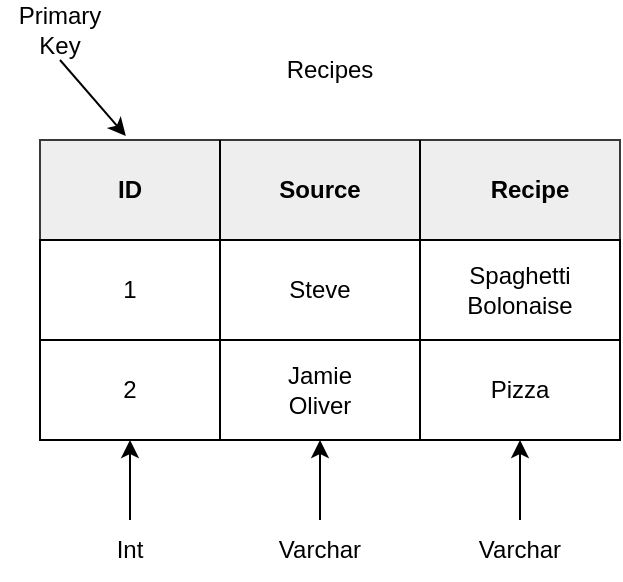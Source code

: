 <mxfile version="15.7.3" type="device"><diagram id="RP56wyhIfCfu5A_9-3iJ" name="Recipes"><mxGraphModel dx="460" dy="752" grid="1" gridSize="10" guides="1" tooltips="1" connect="1" arrows="1" fold="1" page="1" pageScale="1" pageWidth="827" pageHeight="1169" math="0" shadow="0"><root><mxCell id="0"/><mxCell id="1" parent="0"/><mxCell id="Mw5u-zglT8diLsSA-G2s-2" value="" style="rounded=0;whiteSpace=wrap;html=1;fillColor=#eeeeee;strokeColor=#36393d;" parent="1" vertex="1"><mxGeometry x="120" y="180" width="290" height="50" as="geometry"/></mxCell><mxCell id="Mw5u-zglT8diLsSA-G2s-3" value="" style="rounded=0;whiteSpace=wrap;html=1;" parent="1" vertex="1"><mxGeometry x="120" y="230" width="290" height="50" as="geometry"/></mxCell><mxCell id="Mw5u-zglT8diLsSA-G2s-4" value="" style="rounded=0;whiteSpace=wrap;html=1;" parent="1" vertex="1"><mxGeometry x="120" y="280" width="290" height="50" as="geometry"/></mxCell><mxCell id="Mw5u-zglT8diLsSA-G2s-8" value="" style="endArrow=none;html=1;" parent="1" edge="1"><mxGeometry width="50" height="50" relative="1" as="geometry"><mxPoint x="210" y="330" as="sourcePoint"/><mxPoint x="210" y="180" as="targetPoint"/></mxGeometry></mxCell><mxCell id="Mw5u-zglT8diLsSA-G2s-9" value="" style="endArrow=none;html=1;" parent="1" edge="1"><mxGeometry width="50" height="50" relative="1" as="geometry"><mxPoint x="310" y="330" as="sourcePoint"/><mxPoint x="310" y="180" as="targetPoint"/></mxGeometry></mxCell><mxCell id="Mw5u-zglT8diLsSA-G2s-16" value="ID" style="text;html=1;strokeColor=none;fillColor=none;align=center;verticalAlign=middle;whiteSpace=wrap;rounded=0;fontStyle=1" parent="1" vertex="1"><mxGeometry x="150" y="195" width="30" height="20" as="geometry"/></mxCell><mxCell id="Mw5u-zglT8diLsSA-G2s-17" value="Source" style="text;html=1;strokeColor=none;fillColor=none;align=center;verticalAlign=middle;whiteSpace=wrap;rounded=0;fontStyle=1" parent="1" vertex="1"><mxGeometry x="230" y="195" width="60" height="20" as="geometry"/></mxCell><mxCell id="Mw5u-zglT8diLsSA-G2s-19" value="Recipe" style="text;html=1;strokeColor=none;fillColor=none;align=center;verticalAlign=middle;whiteSpace=wrap;rounded=0;fontStyle=1" parent="1" vertex="1"><mxGeometry x="330" y="195" width="70" height="20" as="geometry"/></mxCell><mxCell id="Mw5u-zglT8diLsSA-G2s-20" value="1" style="text;html=1;strokeColor=none;fillColor=none;align=center;verticalAlign=middle;whiteSpace=wrap;rounded=0;fontStyle=0" parent="1" vertex="1"><mxGeometry x="140" y="245" width="50" height="20" as="geometry"/></mxCell><mxCell id="Mw5u-zglT8diLsSA-G2s-21" value="Spaghetti Bolonaise" style="text;html=1;strokeColor=none;fillColor=none;align=center;verticalAlign=middle;whiteSpace=wrap;rounded=0;" parent="1" vertex="1"><mxGeometry x="340" y="245" width="40" height="20" as="geometry"/></mxCell><mxCell id="YxDqqz4a8kiLNphmDd-M-1" value="Steve" style="text;html=1;strokeColor=none;fillColor=none;align=center;verticalAlign=middle;whiteSpace=wrap;rounded=0;" parent="1" vertex="1"><mxGeometry x="230" y="245" width="60" height="20" as="geometry"/></mxCell><mxCell id="YxDqqz4a8kiLNphmDd-M-3" value="2" style="text;html=1;strokeColor=none;fillColor=none;align=center;verticalAlign=middle;whiteSpace=wrap;rounded=0;fontStyle=0" parent="1" vertex="1"><mxGeometry x="145" y="295" width="40" height="20" as="geometry"/></mxCell><mxCell id="YxDqqz4a8kiLNphmDd-M-4" value="Jamie Oliver" style="text;html=1;strokeColor=none;fillColor=none;align=center;verticalAlign=middle;whiteSpace=wrap;rounded=0;" parent="1" vertex="1"><mxGeometry x="230" y="295" width="60" height="20" as="geometry"/></mxCell><mxCell id="YxDqqz4a8kiLNphmDd-M-5" value="Pizza" style="text;html=1;strokeColor=none;fillColor=none;align=center;verticalAlign=middle;whiteSpace=wrap;rounded=0;" parent="1" vertex="1"><mxGeometry x="340" y="295" width="40" height="20" as="geometry"/></mxCell><mxCell id="Xv3OheRHO1ebuaW0uMJO-2" value="Primary Key" style="text;html=1;strokeColor=none;fillColor=none;align=center;verticalAlign=middle;whiteSpace=wrap;rounded=0;" vertex="1" parent="1"><mxGeometry x="100" y="110" width="60" height="30" as="geometry"/></mxCell><mxCell id="Xv3OheRHO1ebuaW0uMJO-3" value="" style="endArrow=classic;html=1;rounded=0;exitX=0.5;exitY=1;exitDx=0;exitDy=0;entryX=0.148;entryY=-0.04;entryDx=0;entryDy=0;entryPerimeter=0;" edge="1" parent="1" source="Xv3OheRHO1ebuaW0uMJO-2" target="Mw5u-zglT8diLsSA-G2s-2"><mxGeometry width="50" height="50" relative="1" as="geometry"><mxPoint x="150" y="160" as="sourcePoint"/><mxPoint x="200" y="110" as="targetPoint"/></mxGeometry></mxCell><mxCell id="Xv3OheRHO1ebuaW0uMJO-4" value="Recipes" style="text;html=1;strokeColor=none;fillColor=none;align=center;verticalAlign=middle;whiteSpace=wrap;rounded=0;" vertex="1" parent="1"><mxGeometry x="235" y="130" width="60" height="30" as="geometry"/></mxCell><mxCell id="Xv3OheRHO1ebuaW0uMJO-6" value="Int" style="text;html=1;strokeColor=none;fillColor=none;align=center;verticalAlign=middle;whiteSpace=wrap;rounded=0;" vertex="1" parent="1"><mxGeometry x="135" y="370" width="60" height="30" as="geometry"/></mxCell><mxCell id="Xv3OheRHO1ebuaW0uMJO-8" value="" style="endArrow=classic;html=1;rounded=0;exitX=0.5;exitY=0;exitDx=0;exitDy=0;" edge="1" parent="1" source="Xv3OheRHO1ebuaW0uMJO-6"><mxGeometry width="50" height="50" relative="1" as="geometry"><mxPoint x="180" y="470" as="sourcePoint"/><mxPoint x="165" y="330" as="targetPoint"/></mxGeometry></mxCell><mxCell id="Xv3OheRHO1ebuaW0uMJO-9" value="Varchar" style="text;html=1;strokeColor=none;fillColor=none;align=center;verticalAlign=middle;whiteSpace=wrap;rounded=0;" vertex="1" parent="1"><mxGeometry x="230" y="370" width="60" height="30" as="geometry"/></mxCell><mxCell id="Xv3OheRHO1ebuaW0uMJO-10" value="Varchar" style="text;html=1;strokeColor=none;fillColor=none;align=center;verticalAlign=middle;whiteSpace=wrap;rounded=0;" vertex="1" parent="1"><mxGeometry x="330" y="370" width="60" height="30" as="geometry"/></mxCell><mxCell id="Xv3OheRHO1ebuaW0uMJO-11" value="" style="endArrow=classic;html=1;rounded=0;exitX=0.5;exitY=0;exitDx=0;exitDy=0;" edge="1" parent="1" source="Xv3OheRHO1ebuaW0uMJO-9"><mxGeometry width="50" height="50" relative="1" as="geometry"><mxPoint x="250" y="450" as="sourcePoint"/><mxPoint x="260" y="330" as="targetPoint"/></mxGeometry></mxCell><mxCell id="Xv3OheRHO1ebuaW0uMJO-12" value="" style="endArrow=classic;html=1;rounded=0;exitX=0.5;exitY=0;exitDx=0;exitDy=0;" edge="1" parent="1" source="Xv3OheRHO1ebuaW0uMJO-10"><mxGeometry width="50" height="50" relative="1" as="geometry"><mxPoint x="360" y="490" as="sourcePoint"/><mxPoint x="360" y="330" as="targetPoint"/></mxGeometry></mxCell></root></mxGraphModel></diagram></mxfile>
